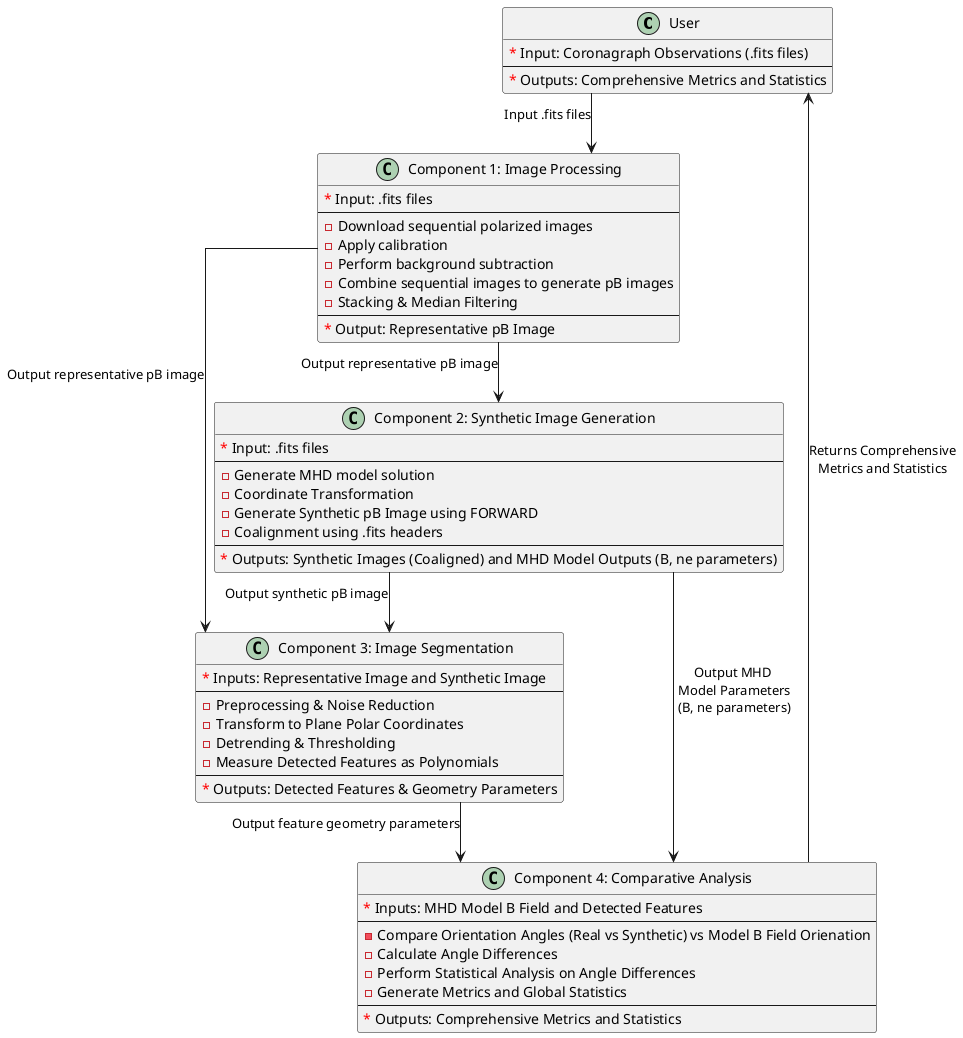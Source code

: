 @startuml framework diagram
!define RECTANGLE class
skinparam linetype ortho

RECTANGLE User {
  <color:red>*</color> Input: Coronagraph Observations (.fits files)
  --
  <color:red>*</color> Outputs: Comprehensive Metrics and Statistics
}

User --> "Component 1: Image Processing" : Input .fits files
' User --> "Component 2: Synthetic Image Generation" : Input \n .fits files

RECTANGLE "Component 1: Image Processing" {
    <color:red>*</color> Input: .fits files
    --
'   - Use `secchi_prep` routine:
  - Download sequential polarized images
  - Apply calibration
  - Perform background subtraction
  - Combine sequential images to generate pB images
  - Stacking & Median Filtering
--
  <color:red>*</color> Output: Representative pB Image
}


RECTANGLE "Component 2: Synthetic Image Generation" {
    <color:red>*</color> Input: .fits files
    --
  - Generate MHD model solution
  - Coordinate Transformation
  - Generate Synthetic pB Image using FORWARD
  - Coalignment using .fits headers
--
  <color:red>*</color> Outputs: Synthetic Images (Coaligned) and MHD Model Outputs (B, ne parameters)
}
"Component 1: Image Processing" --> "Component 2: Synthetic Image Generation" : Output representative pB image
"Component 2: Synthetic Image Generation" --> "Component 3: Image Segmentation" : Output synthetic pB image


"Component 1: Image Processing" --> "Component 3: Image Segmentation" : Output representative pB image
RECTANGLE "Component 3: Image Segmentation" {
    <color:red>*</color> Inputs: Representative Image and Synthetic Image
    --
  - Preprocessing & Noise Reduction
  - Transform to Plane Polar Coordinates
  - Detrending & Thresholding
  - Measure Detected Features as Polynomials
--
  <color:red>*</color> Outputs: Detected Features & Geometry Parameters
}

"Component 3: Image Segmentation" --> "Component 4: Comparative Analysis" : Output feature geometry parameters
"Component 2: Synthetic Image Generation" --> "Component 4: Comparative Analysis" : Output MHD\n Model Parameters\n (B, ne parameters)

RECTANGLE "Component 4: Comparative Analysis" {
  <color:red>*</color> Inputs: MHD Model B Field and Detected Features
--
  - Compare Orientation Angles (Real vs Synthetic) vs Model B Field Orienation
  - Calculate Angle Differences
  - Perform Statistical Analysis on Angle Differences
  - Generate Metrics and Global Statistics
--
  <color:red>*</color> Outputs: Comprehensive Metrics and Statistics
}

"Component 4: Comparative Analysis" --> User : Returns Comprehensive\nMetrics and Statistics

@enduml
